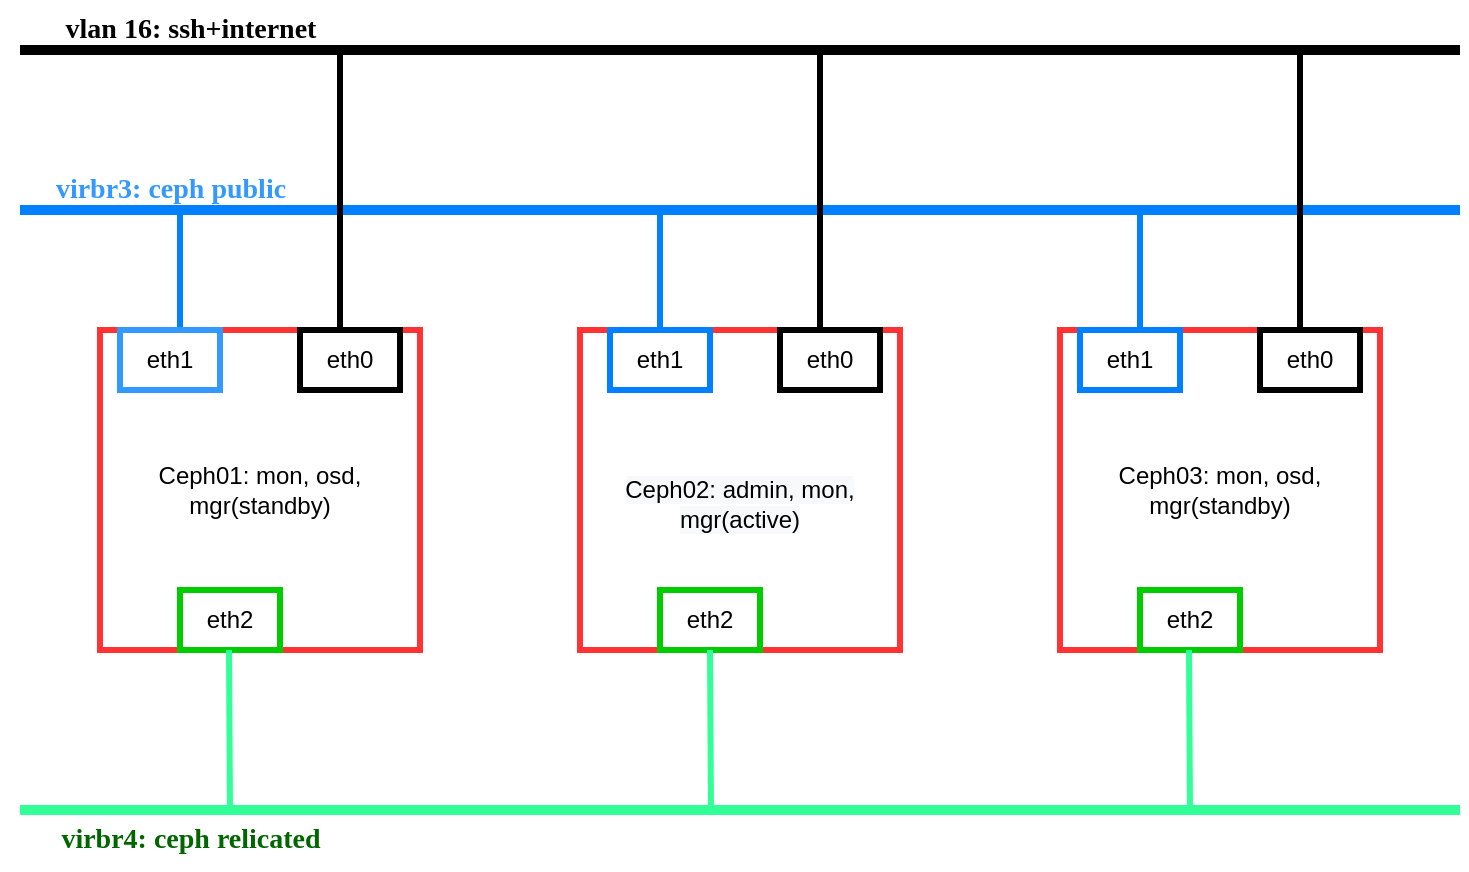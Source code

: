 <mxfile version="20.2.4" type="github">
  <diagram id="7ifJIqYh26QkqpNZ2W5G" name="Page-1">
    <mxGraphModel dx="1422" dy="794" grid="1" gridSize="10" guides="1" tooltips="1" connect="1" arrows="1" fold="1" page="1" pageScale="1" pageWidth="850" pageHeight="1100" math="0" shadow="0">
      <root>
        <mxCell id="0" />
        <mxCell id="1" parent="0" />
        <mxCell id="3XbdQUmmodfSfhwrSKd--1" value="Ceph01: mon, osd, mgr(standby)" style="whiteSpace=wrap;html=1;aspect=fixed;shadow=0;strokeColor=#FF3333;strokeWidth=3;" vertex="1" parent="1">
          <mxGeometry x="120" y="240" width="160" height="160" as="geometry" />
        </mxCell>
        <mxCell id="3XbdQUmmodfSfhwrSKd--2" value="&lt;br&gt;&lt;span style=&quot;color: rgb(0, 0, 0); font-family: Helvetica; font-size: 12px; font-style: normal; font-variant-ligatures: normal; font-variant-caps: normal; font-weight: 400; letter-spacing: normal; orphans: 2; text-align: center; text-indent: 0px; text-transform: none; widows: 2; word-spacing: 0px; -webkit-text-stroke-width: 0px; background-color: rgb(248, 249, 250); text-decoration-thickness: initial; text-decoration-style: initial; text-decoration-color: initial; float: none; display: inline !important;&quot;&gt;Ceph02: admin, mon, mgr(active)&lt;/span&gt;&lt;br&gt;" style="whiteSpace=wrap;html=1;aspect=fixed;strokeColor=#FF3333;strokeWidth=3;" vertex="1" parent="1">
          <mxGeometry x="360" y="240" width="160" height="160" as="geometry" />
        </mxCell>
        <mxCell id="3XbdQUmmodfSfhwrSKd--3" value="Ceph03: mon, osd, mgr(standby)" style="whiteSpace=wrap;html=1;aspect=fixed;strokeColor=#FF3333;strokeWidth=3;" vertex="1" parent="1">
          <mxGeometry x="600" y="240" width="160" height="160" as="geometry" />
        </mxCell>
        <mxCell id="3XbdQUmmodfSfhwrSKd--4" value="" style="endArrow=none;html=1;rounded=0;strokeWidth=5;" edge="1" parent="1">
          <mxGeometry width="50" height="50" relative="1" as="geometry">
            <mxPoint x="80" y="100" as="sourcePoint" />
            <mxPoint x="800" y="100" as="targetPoint" />
          </mxGeometry>
        </mxCell>
        <mxCell id="3XbdQUmmodfSfhwrSKd--6" value="" style="endArrow=none;html=1;rounded=0;strokeWidth=5;strokeColor=#007FFF;" edge="1" parent="1">
          <mxGeometry width="50" height="50" relative="1" as="geometry">
            <mxPoint x="80" y="180" as="sourcePoint" />
            <mxPoint x="800" y="180" as="targetPoint" />
          </mxGeometry>
        </mxCell>
        <mxCell id="3XbdQUmmodfSfhwrSKd--8" value="" style="endArrow=none;html=1;strokeColor=#007FFF;strokeWidth=3;exitX=0.25;exitY=0;exitDx=0;exitDy=0;rounded=0;" edge="1" parent="1" source="3XbdQUmmodfSfhwrSKd--1">
          <mxGeometry width="50" height="50" relative="1" as="geometry">
            <mxPoint x="400" y="430" as="sourcePoint" />
            <mxPoint x="160" y="180" as="targetPoint" />
            <Array as="points" />
          </mxGeometry>
        </mxCell>
        <mxCell id="3XbdQUmmodfSfhwrSKd--9" value="" style="endArrow=none;html=1;rounded=0;strokeColor=#007FFF;strokeWidth=3;exitX=0.25;exitY=0;exitDx=0;exitDy=0;" edge="1" parent="1" source="3XbdQUmmodfSfhwrSKd--2">
          <mxGeometry width="50" height="50" relative="1" as="geometry">
            <mxPoint x="130" y="250" as="sourcePoint" />
            <mxPoint x="400" y="180" as="targetPoint" />
            <Array as="points">
              <mxPoint x="400" y="210" />
            </Array>
          </mxGeometry>
        </mxCell>
        <mxCell id="3XbdQUmmodfSfhwrSKd--10" value="" style="endArrow=none;html=1;rounded=0;strokeColor=#007FFF;strokeWidth=3;exitX=0.25;exitY=0;exitDx=0;exitDy=0;" edge="1" parent="1" source="3XbdQUmmodfSfhwrSKd--3">
          <mxGeometry width="50" height="50" relative="1" as="geometry">
            <mxPoint x="140" y="260" as="sourcePoint" />
            <mxPoint x="640" y="180" as="targetPoint" />
            <Array as="points">
              <mxPoint x="640" y="210" />
            </Array>
          </mxGeometry>
        </mxCell>
        <mxCell id="3XbdQUmmodfSfhwrSKd--11" value="" style="endArrow=none;html=1;rounded=0;strokeColor=#000000;strokeWidth=3;exitX=0.75;exitY=0;exitDx=0;exitDy=0;fillColor=#000000;" edge="1" parent="1" source="3XbdQUmmodfSfhwrSKd--1">
          <mxGeometry width="50" height="50" relative="1" as="geometry">
            <mxPoint x="160" y="230" as="sourcePoint" />
            <mxPoint x="240" y="100" as="targetPoint" />
            <Array as="points" />
          </mxGeometry>
        </mxCell>
        <mxCell id="3XbdQUmmodfSfhwrSKd--12" value="" style="endArrow=none;html=1;rounded=0;strokeColor=#000000;strokeWidth=3;exitX=0.75;exitY=0;exitDx=0;exitDy=0;fillColor=#000000;" edge="1" parent="1">
          <mxGeometry width="50" height="50" relative="1" as="geometry">
            <mxPoint x="480" y="240" as="sourcePoint" />
            <mxPoint x="480" y="100" as="targetPoint" />
            <Array as="points" />
          </mxGeometry>
        </mxCell>
        <mxCell id="3XbdQUmmodfSfhwrSKd--13" value="" style="endArrow=none;html=1;rounded=0;strokeColor=#000000;strokeWidth=3;exitX=0.75;exitY=0;exitDx=0;exitDy=0;fillColor=#000000;" edge="1" parent="1">
          <mxGeometry width="50" height="50" relative="1" as="geometry">
            <mxPoint x="720" y="240" as="sourcePoint" />
            <mxPoint x="720" y="100" as="targetPoint" />
            <Array as="points" />
          </mxGeometry>
        </mxCell>
        <mxCell id="3XbdQUmmodfSfhwrSKd--14" value="eth1" style="rounded=0;whiteSpace=wrap;html=1;shadow=0;strokeColor=#3399FF;strokeWidth=3;" vertex="1" parent="1">
          <mxGeometry x="130" y="240" width="50" height="30" as="geometry" />
        </mxCell>
        <mxCell id="3XbdQUmmodfSfhwrSKd--15" value="eth0" style="rounded=0;whiteSpace=wrap;html=1;shadow=0;strokeColor=#000000;strokeWidth=3;" vertex="1" parent="1">
          <mxGeometry x="220" y="240" width="50" height="30" as="geometry" />
        </mxCell>
        <mxCell id="3XbdQUmmodfSfhwrSKd--16" value="eth1" style="rounded=0;whiteSpace=wrap;html=1;shadow=0;strokeColor=#007FFF;strokeWidth=3;" vertex="1" parent="1">
          <mxGeometry x="375" y="240" width="50" height="30" as="geometry" />
        </mxCell>
        <mxCell id="3XbdQUmmodfSfhwrSKd--17" value="eth0" style="rounded=0;whiteSpace=wrap;html=1;shadow=0;strokeColor=#000000;strokeWidth=3;" vertex="1" parent="1">
          <mxGeometry x="460" y="240" width="50" height="30" as="geometry" />
        </mxCell>
        <mxCell id="3XbdQUmmodfSfhwrSKd--18" value="eth1" style="rounded=0;whiteSpace=wrap;html=1;shadow=0;strokeColor=#007FFF;strokeWidth=3;" vertex="1" parent="1">
          <mxGeometry x="610" y="240" width="50" height="30" as="geometry" />
        </mxCell>
        <mxCell id="3XbdQUmmodfSfhwrSKd--19" value="eth0" style="rounded=0;whiteSpace=wrap;html=1;shadow=0;strokeColor=#000000;strokeWidth=3;" vertex="1" parent="1">
          <mxGeometry x="700" y="240" width="50" height="30" as="geometry" />
        </mxCell>
        <mxCell id="3XbdQUmmodfSfhwrSKd--20" value="eth2" style="rounded=0;whiteSpace=wrap;html=1;shadow=0;strokeColor=#00CC00;strokeWidth=3;" vertex="1" parent="1">
          <mxGeometry x="160" y="370" width="50" height="30" as="geometry" />
        </mxCell>
        <mxCell id="3XbdQUmmodfSfhwrSKd--21" value="eth2" style="rounded=0;whiteSpace=wrap;html=1;shadow=0;strokeColor=#00CC00;strokeWidth=3;" vertex="1" parent="1">
          <mxGeometry x="400" y="370" width="50" height="30" as="geometry" />
        </mxCell>
        <mxCell id="3XbdQUmmodfSfhwrSKd--22" value="eth2" style="rounded=0;whiteSpace=wrap;html=1;shadow=0;strokeColor=#00CC00;strokeWidth=3;" vertex="1" parent="1">
          <mxGeometry x="640" y="370" width="50" height="30" as="geometry" />
        </mxCell>
        <mxCell id="3XbdQUmmodfSfhwrSKd--23" value="" style="endArrow=none;html=1;rounded=0;strokeWidth=5;fillColor=#6d8764;strokeColor=#33FF99;" edge="1" parent="1">
          <mxGeometry width="50" height="50" relative="1" as="geometry">
            <mxPoint x="80" y="480" as="sourcePoint" />
            <mxPoint x="800" y="480" as="targetPoint" />
          </mxGeometry>
        </mxCell>
        <mxCell id="3XbdQUmmodfSfhwrSKd--24" value="" style="endArrow=none;html=1;strokeColor=#33FF99;strokeWidth=3;rounded=0;" edge="1" parent="1">
          <mxGeometry width="50" height="50" relative="1" as="geometry">
            <mxPoint x="185" y="480" as="sourcePoint" />
            <mxPoint x="184.5" y="400" as="targetPoint" />
            <Array as="points" />
          </mxGeometry>
        </mxCell>
        <mxCell id="3XbdQUmmodfSfhwrSKd--25" value="" style="endArrow=none;html=1;strokeColor=#33FF99;strokeWidth=3;rounded=0;" edge="1" parent="1">
          <mxGeometry width="50" height="50" relative="1" as="geometry">
            <mxPoint x="425.5" y="480" as="sourcePoint" />
            <mxPoint x="425" y="400" as="targetPoint" />
            <Array as="points" />
          </mxGeometry>
        </mxCell>
        <mxCell id="3XbdQUmmodfSfhwrSKd--26" value="" style="endArrow=none;html=1;strokeColor=#33FF99;strokeWidth=3;rounded=0;" edge="1" parent="1">
          <mxGeometry width="50" height="50" relative="1" as="geometry">
            <mxPoint x="665" y="480" as="sourcePoint" />
            <mxPoint x="664.5" y="400" as="targetPoint" />
            <Array as="points" />
          </mxGeometry>
        </mxCell>
        <mxCell id="3XbdQUmmodfSfhwrSKd--27" value="&lt;font style=&quot;&quot; face=&quot;Verdana&quot;&gt;&lt;b style=&quot;&quot;&gt;&lt;font style=&quot;font-size: 14px;&quot;&gt;vlan 16: ssh+internet&lt;/font&gt;&lt;/b&gt;&lt;br&gt;&lt;/font&gt;" style="text;html=1;align=center;verticalAlign=middle;resizable=0;points=[];autosize=1;strokeColor=none;fillColor=none;" vertex="1" parent="1">
          <mxGeometry x="70" y="75" width="190" height="30" as="geometry" />
        </mxCell>
        <mxCell id="3XbdQUmmodfSfhwrSKd--28" value="&lt;b&gt;&lt;font color=&quot;#3399ff&quot;&gt;virbr3: ceph public&lt;/font&gt;&lt;/b&gt;" style="text;html=1;align=center;verticalAlign=middle;resizable=0;points=[];autosize=1;strokeColor=none;fillColor=none;fontSize=14;fontFamily=Verdana;" vertex="1" parent="1">
          <mxGeometry x="70" y="155" width="170" height="30" as="geometry" />
        </mxCell>
        <mxCell id="3XbdQUmmodfSfhwrSKd--29" value="&lt;font color=&quot;#006600&quot;&gt;&lt;b&gt;virbr4: ceph relicated&lt;/b&gt;&lt;/font&gt;" style="text;html=1;align=center;verticalAlign=middle;resizable=0;points=[];autosize=1;strokeColor=none;fillColor=none;fontSize=14;fontFamily=Verdana;" vertex="1" parent="1">
          <mxGeometry x="70" y="480" width="190" height="30" as="geometry" />
        </mxCell>
      </root>
    </mxGraphModel>
  </diagram>
</mxfile>
